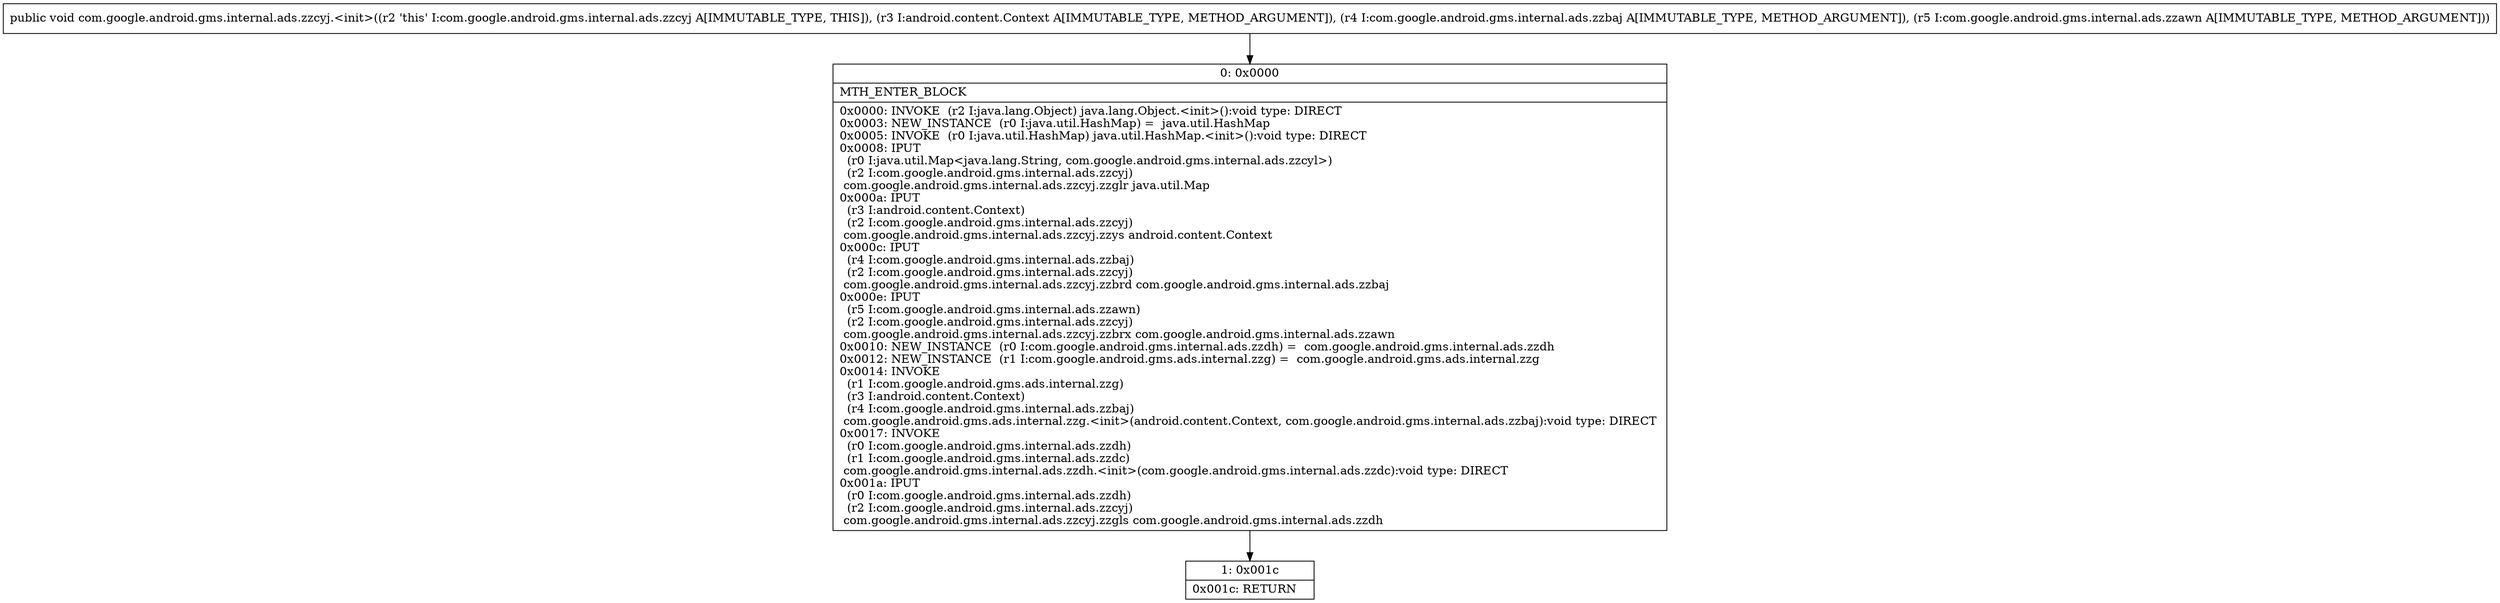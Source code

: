 digraph "CFG forcom.google.android.gms.internal.ads.zzcyj.\<init\>(Landroid\/content\/Context;Lcom\/google\/android\/gms\/internal\/ads\/zzbaj;Lcom\/google\/android\/gms\/internal\/ads\/zzawn;)V" {
Node_0 [shape=record,label="{0\:\ 0x0000|MTH_ENTER_BLOCK\l|0x0000: INVOKE  (r2 I:java.lang.Object) java.lang.Object.\<init\>():void type: DIRECT \l0x0003: NEW_INSTANCE  (r0 I:java.util.HashMap) =  java.util.HashMap \l0x0005: INVOKE  (r0 I:java.util.HashMap) java.util.HashMap.\<init\>():void type: DIRECT \l0x0008: IPUT  \l  (r0 I:java.util.Map\<java.lang.String, com.google.android.gms.internal.ads.zzcyl\>)\l  (r2 I:com.google.android.gms.internal.ads.zzcyj)\l com.google.android.gms.internal.ads.zzcyj.zzglr java.util.Map \l0x000a: IPUT  \l  (r3 I:android.content.Context)\l  (r2 I:com.google.android.gms.internal.ads.zzcyj)\l com.google.android.gms.internal.ads.zzcyj.zzys android.content.Context \l0x000c: IPUT  \l  (r4 I:com.google.android.gms.internal.ads.zzbaj)\l  (r2 I:com.google.android.gms.internal.ads.zzcyj)\l com.google.android.gms.internal.ads.zzcyj.zzbrd com.google.android.gms.internal.ads.zzbaj \l0x000e: IPUT  \l  (r5 I:com.google.android.gms.internal.ads.zzawn)\l  (r2 I:com.google.android.gms.internal.ads.zzcyj)\l com.google.android.gms.internal.ads.zzcyj.zzbrx com.google.android.gms.internal.ads.zzawn \l0x0010: NEW_INSTANCE  (r0 I:com.google.android.gms.internal.ads.zzdh) =  com.google.android.gms.internal.ads.zzdh \l0x0012: NEW_INSTANCE  (r1 I:com.google.android.gms.ads.internal.zzg) =  com.google.android.gms.ads.internal.zzg \l0x0014: INVOKE  \l  (r1 I:com.google.android.gms.ads.internal.zzg)\l  (r3 I:android.content.Context)\l  (r4 I:com.google.android.gms.internal.ads.zzbaj)\l com.google.android.gms.ads.internal.zzg.\<init\>(android.content.Context, com.google.android.gms.internal.ads.zzbaj):void type: DIRECT \l0x0017: INVOKE  \l  (r0 I:com.google.android.gms.internal.ads.zzdh)\l  (r1 I:com.google.android.gms.internal.ads.zzdc)\l com.google.android.gms.internal.ads.zzdh.\<init\>(com.google.android.gms.internal.ads.zzdc):void type: DIRECT \l0x001a: IPUT  \l  (r0 I:com.google.android.gms.internal.ads.zzdh)\l  (r2 I:com.google.android.gms.internal.ads.zzcyj)\l com.google.android.gms.internal.ads.zzcyj.zzgls com.google.android.gms.internal.ads.zzdh \l}"];
Node_1 [shape=record,label="{1\:\ 0x001c|0x001c: RETURN   \l}"];
MethodNode[shape=record,label="{public void com.google.android.gms.internal.ads.zzcyj.\<init\>((r2 'this' I:com.google.android.gms.internal.ads.zzcyj A[IMMUTABLE_TYPE, THIS]), (r3 I:android.content.Context A[IMMUTABLE_TYPE, METHOD_ARGUMENT]), (r4 I:com.google.android.gms.internal.ads.zzbaj A[IMMUTABLE_TYPE, METHOD_ARGUMENT]), (r5 I:com.google.android.gms.internal.ads.zzawn A[IMMUTABLE_TYPE, METHOD_ARGUMENT])) }"];
MethodNode -> Node_0;
Node_0 -> Node_1;
}

